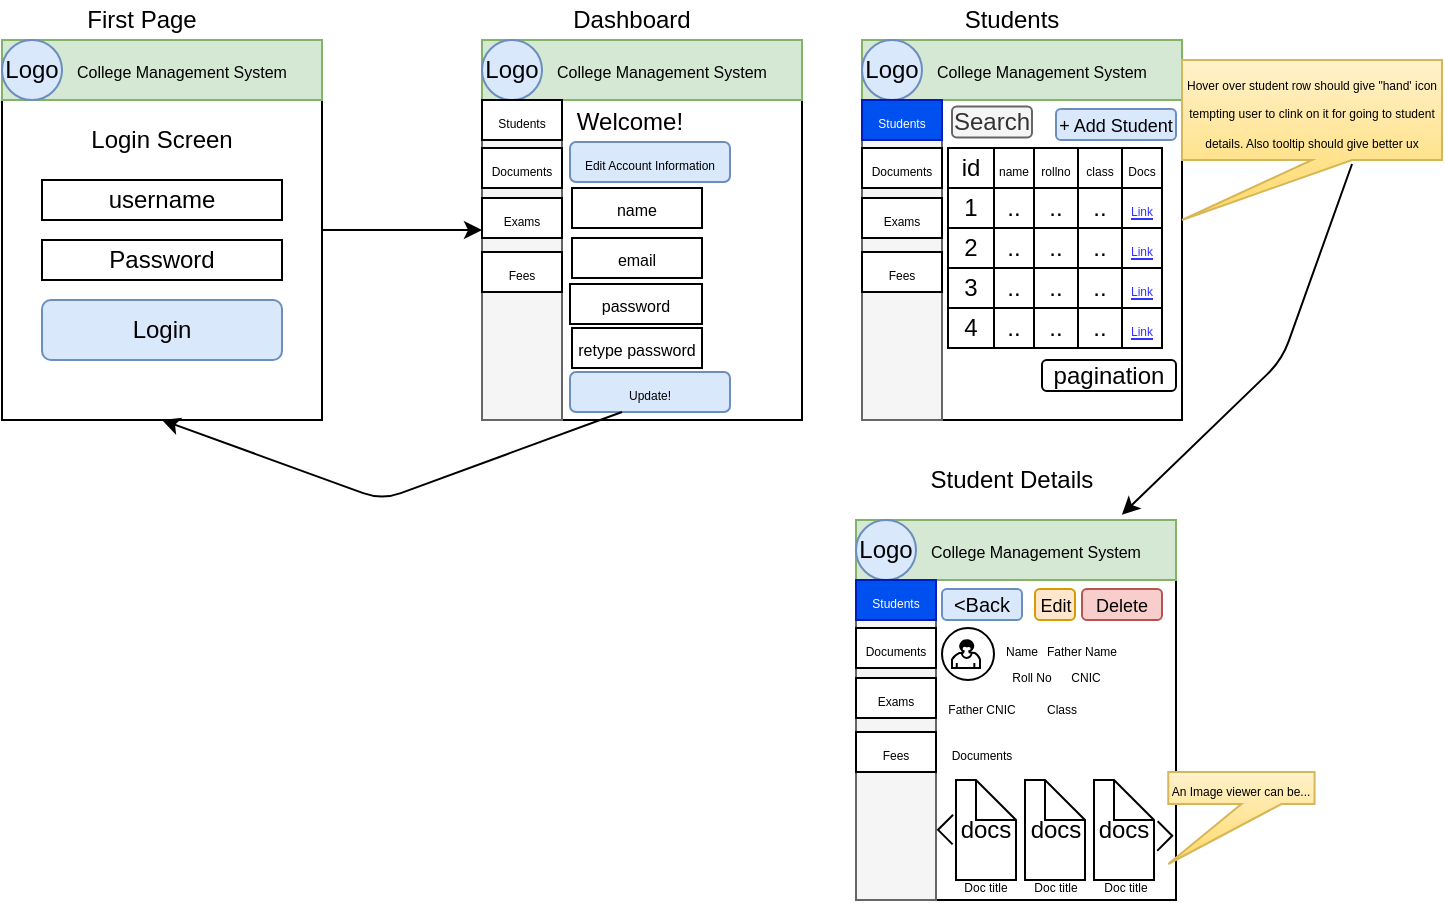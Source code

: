 <mxfile version="13.11.0" type="github" pages="2">
  <diagram id="HgpPf79y2bwcolMqyD_l" name="sketch">
    <mxGraphModel dx="677" dy="378" grid="1" gridSize="10" guides="1" tooltips="1" connect="1" arrows="1" fold="1" page="1" pageScale="1" pageWidth="850" pageHeight="1100" math="0" shadow="0">
      <root>
        <mxCell id="0" />
        <mxCell id="1" parent="0" />
        <mxCell id="vroEUF_8WRe9SVtdt8Yx-10" value="" style="edgeStyle=orthogonalEdgeStyle;rounded=0;orthogonalLoop=1;jettySize=auto;html=1;" parent="1" source="INBl8WZxkkQJtBHR5Vng-1" target="vroEUF_8WRe9SVtdt8Yx-9" edge="1">
          <mxGeometry relative="1" as="geometry" />
        </mxCell>
        <mxCell id="INBl8WZxkkQJtBHR5Vng-1" value="" style="rounded=0;whiteSpace=wrap;html=1;" parent="1" vertex="1">
          <mxGeometry x="130" y="60" width="160" height="190" as="geometry" />
        </mxCell>
        <mxCell id="INBl8WZxkkQJtBHR5Vng-2" value="First Page" style="text;html=1;strokeColor=none;fillColor=none;align=center;verticalAlign=middle;whiteSpace=wrap;rounded=0;" parent="1" vertex="1">
          <mxGeometry x="170" y="40" width="60" height="20" as="geometry" />
        </mxCell>
        <mxCell id="INBl8WZxkkQJtBHR5Vng-3" value="Login Screen" style="text;html=1;strokeColor=none;fillColor=none;align=center;verticalAlign=middle;whiteSpace=wrap;rounded=0;" parent="1" vertex="1">
          <mxGeometry x="170" y="100" width="80" height="20" as="geometry" />
        </mxCell>
        <mxCell id="INBl8WZxkkQJtBHR5Vng-4" value="username" style="rounded=0;whiteSpace=wrap;html=1;" parent="1" vertex="1">
          <mxGeometry x="150" y="130" width="120" height="20" as="geometry" />
        </mxCell>
        <mxCell id="INBl8WZxkkQJtBHR5Vng-5" value="Password" style="rounded=0;whiteSpace=wrap;html=1;" parent="1" vertex="1">
          <mxGeometry x="150" y="160" width="120" height="20" as="geometry" />
        </mxCell>
        <mxCell id="vroEUF_8WRe9SVtdt8Yx-1" value="Login" style="rounded=1;whiteSpace=wrap;html=1;fillColor=#dae8fc;strokeColor=#6c8ebf;" parent="1" vertex="1">
          <mxGeometry x="150" y="190" width="120" height="30" as="geometry" />
        </mxCell>
        <mxCell id="vroEUF_8WRe9SVtdt8Yx-4" value="Dashboard" style="text;html=1;strokeColor=none;fillColor=none;align=center;verticalAlign=middle;whiteSpace=wrap;rounded=0;" parent="1" vertex="1">
          <mxGeometry x="415" y="40" width="60" height="20" as="geometry" />
        </mxCell>
        <mxCell id="vroEUF_8WRe9SVtdt8Yx-6" value="" style="rounded=0;whiteSpace=wrap;html=1;fillColor=#d5e8d4;strokeColor=#82b366;" parent="1" vertex="1">
          <mxGeometry x="130" y="60" width="160" height="30" as="geometry" />
        </mxCell>
        <mxCell id="vroEUF_8WRe9SVtdt8Yx-7" value="Logo" style="ellipse;whiteSpace=wrap;html=1;fillColor=#dae8fc;strokeColor=#6c8ebf;" parent="1" vertex="1">
          <mxGeometry x="130" y="60" width="30" height="30" as="geometry" />
        </mxCell>
        <mxCell id="vroEUF_8WRe9SVtdt8Yx-8" value="&lt;font style=&quot;font-size: 8px&quot;&gt;College Management System&lt;/font&gt;" style="text;html=1;strokeColor=none;fillColor=none;align=center;verticalAlign=middle;whiteSpace=wrap;rounded=0;" parent="1" vertex="1">
          <mxGeometry x="160" y="65" width="120" height="20" as="geometry" />
        </mxCell>
        <mxCell id="vroEUF_8WRe9SVtdt8Yx-9" value="" style="rounded=0;whiteSpace=wrap;html=1;" parent="1" vertex="1">
          <mxGeometry x="370" y="60" width="160" height="190" as="geometry" />
        </mxCell>
        <mxCell id="vroEUF_8WRe9SVtdt8Yx-11" value="" style="rounded=0;whiteSpace=wrap;html=1;fillColor=#d5e8d4;strokeColor=#82b366;" parent="1" vertex="1">
          <mxGeometry x="370" y="60" width="160" height="30" as="geometry" />
        </mxCell>
        <mxCell id="vroEUF_8WRe9SVtdt8Yx-12" value="Logo" style="ellipse;whiteSpace=wrap;html=1;fillColor=#dae8fc;strokeColor=#6c8ebf;" parent="1" vertex="1">
          <mxGeometry x="370" y="60" width="30" height="30" as="geometry" />
        </mxCell>
        <mxCell id="vroEUF_8WRe9SVtdt8Yx-13" value="&lt;font style=&quot;font-size: 8px&quot;&gt;College Management System&lt;/font&gt;" style="text;html=1;strokeColor=none;fillColor=none;align=center;verticalAlign=middle;whiteSpace=wrap;rounded=0;" parent="1" vertex="1">
          <mxGeometry x="400" y="65" width="120" height="20" as="geometry" />
        </mxCell>
        <mxCell id="vroEUF_8WRe9SVtdt8Yx-15" value="" style="rounded=0;whiteSpace=wrap;html=1;fillColor=#f5f5f5;strokeColor=#666666;fontColor=#333333;" parent="1" vertex="1">
          <mxGeometry x="370" y="90" width="40" height="160" as="geometry" />
        </mxCell>
        <mxCell id="vroEUF_8WRe9SVtdt8Yx-437" value="Welcome!" style="text;html=1;strokeColor=none;fillColor=none;align=center;verticalAlign=middle;whiteSpace=wrap;rounded=0;" parent="1" vertex="1">
          <mxGeometry x="409" y="91" width="70" height="20" as="geometry" />
        </mxCell>
        <mxCell id="vroEUF_8WRe9SVtdt8Yx-438" value="&lt;font style=&quot;font-size: 6px&quot;&gt;Edit Account Information&lt;/font&gt;" style="rounded=1;whiteSpace=wrap;html=1;fillColor=#dae8fc;strokeColor=#6c8ebf;" parent="1" vertex="1">
          <mxGeometry x="414" y="111" width="80" height="20" as="geometry" />
        </mxCell>
        <mxCell id="vroEUF_8WRe9SVtdt8Yx-440" value="&lt;font style=&quot;font-size: 8px&quot;&gt;name&lt;/font&gt;" style="rounded=0;whiteSpace=wrap;html=1;" parent="1" vertex="1">
          <mxGeometry x="415" y="134" width="65" height="20" as="geometry" />
        </mxCell>
        <mxCell id="vroEUF_8WRe9SVtdt8Yx-441" value="&lt;font style=&quot;font-size: 8px&quot;&gt;email&lt;/font&gt;" style="rounded=0;whiteSpace=wrap;html=1;" parent="1" vertex="1">
          <mxGeometry x="415" y="159" width="65" height="20" as="geometry" />
        </mxCell>
        <mxCell id="vroEUF_8WRe9SVtdt8Yx-444" value="&lt;font style=&quot;font-size: 8px&quot;&gt;password&lt;/font&gt;" style="rounded=0;whiteSpace=wrap;html=1;" parent="1" vertex="1">
          <mxGeometry x="414" y="182" width="66" height="20" as="geometry" />
        </mxCell>
        <mxCell id="QdEkn65aU1JfHHUz2NBf-1" value="&lt;font style=&quot;font-size: 8px&quot;&gt;retype password&lt;/font&gt;" style="rounded=0;whiteSpace=wrap;html=1;" vertex="1" parent="1">
          <mxGeometry x="415" y="204" width="65" height="20" as="geometry" />
        </mxCell>
        <mxCell id="QdEkn65aU1JfHHUz2NBf-2" value="&lt;font style=&quot;font-size: 6px&quot;&gt;Update!&lt;/font&gt;" style="rounded=1;whiteSpace=wrap;html=1;fillColor=#dae8fc;strokeColor=#6c8ebf;" vertex="1" parent="1">
          <mxGeometry x="414" y="226" width="80" height="20" as="geometry" />
        </mxCell>
        <mxCell id="QdEkn65aU1JfHHUz2NBf-3" value="" style="endArrow=classic;html=1;exitX=0.325;exitY=1;exitDx=0;exitDy=0;exitPerimeter=0;entryX=0.5;entryY=1;entryDx=0;entryDy=0;" edge="1" parent="1" source="QdEkn65aU1JfHHUz2NBf-2" target="INBl8WZxkkQJtBHR5Vng-1">
          <mxGeometry width="50" height="50" relative="1" as="geometry">
            <mxPoint x="280" y="296" as="sourcePoint" />
            <mxPoint x="330" y="246" as="targetPoint" />
            <Array as="points">
              <mxPoint x="320" y="290" />
            </Array>
          </mxGeometry>
        </mxCell>
        <mxCell id="QdEkn65aU1JfHHUz2NBf-4" value="&lt;font style=&quot;font-size: 6px ; line-height: 80%&quot;&gt;Students&lt;/font&gt;" style="rounded=0;whiteSpace=wrap;html=1;" vertex="1" parent="1">
          <mxGeometry x="370" y="90" width="40" height="20" as="geometry" />
        </mxCell>
        <mxCell id="QdEkn65aU1JfHHUz2NBf-5" value="&lt;font style=&quot;font-size: 6px ; line-height: 80%&quot;&gt;Documents&lt;/font&gt;" style="rounded=0;whiteSpace=wrap;html=1;" vertex="1" parent="1">
          <mxGeometry x="370" y="114" width="40" height="20" as="geometry" />
        </mxCell>
        <mxCell id="QdEkn65aU1JfHHUz2NBf-6" value="&lt;font style=&quot;font-size: 6px ; line-height: 80%&quot;&gt;Exams&lt;/font&gt;" style="rounded=0;whiteSpace=wrap;html=1;" vertex="1" parent="1">
          <mxGeometry x="370" y="139" width="40" height="20" as="geometry" />
        </mxCell>
        <mxCell id="QdEkn65aU1JfHHUz2NBf-7" value="&lt;font style=&quot;font-size: 6px ; line-height: 80%&quot;&gt;Fees&lt;/font&gt;" style="rounded=0;whiteSpace=wrap;html=1;" vertex="1" parent="1">
          <mxGeometry x="370" y="166" width="40" height="20" as="geometry" />
        </mxCell>
        <mxCell id="QdEkn65aU1JfHHUz2NBf-8" value="Students" style="text;html=1;strokeColor=none;fillColor=none;align=center;verticalAlign=middle;whiteSpace=wrap;rounded=0;" vertex="1" parent="1">
          <mxGeometry x="605" y="40" width="60" height="20" as="geometry" />
        </mxCell>
        <mxCell id="QdEkn65aU1JfHHUz2NBf-9" value="" style="rounded=0;whiteSpace=wrap;html=1;" vertex="1" parent="1">
          <mxGeometry x="560" y="60" width="160" height="190" as="geometry" />
        </mxCell>
        <mxCell id="QdEkn65aU1JfHHUz2NBf-10" value="" style="rounded=0;whiteSpace=wrap;html=1;fillColor=#d5e8d4;strokeColor=#82b366;" vertex="1" parent="1">
          <mxGeometry x="560" y="60" width="160" height="30" as="geometry" />
        </mxCell>
        <mxCell id="QdEkn65aU1JfHHUz2NBf-11" value="Logo" style="ellipse;whiteSpace=wrap;html=1;fillColor=#dae8fc;strokeColor=#6c8ebf;" vertex="1" parent="1">
          <mxGeometry x="560" y="60" width="30" height="30" as="geometry" />
        </mxCell>
        <mxCell id="QdEkn65aU1JfHHUz2NBf-12" value="&lt;font style=&quot;font-size: 8px&quot;&gt;College Management System&lt;/font&gt;" style="text;html=1;strokeColor=none;fillColor=none;align=center;verticalAlign=middle;whiteSpace=wrap;rounded=0;" vertex="1" parent="1">
          <mxGeometry x="590" y="65" width="120" height="20" as="geometry" />
        </mxCell>
        <mxCell id="QdEkn65aU1JfHHUz2NBf-13" value="" style="rounded=0;whiteSpace=wrap;html=1;fillColor=#f5f5f5;strokeColor=#666666;fontColor=#333333;" vertex="1" parent="1">
          <mxGeometry x="560" y="90" width="40" height="160" as="geometry" />
        </mxCell>
        <mxCell id="QdEkn65aU1JfHHUz2NBf-21" value="&lt;font style=&quot;font-size: 6px ; line-height: 80%&quot;&gt;Students&lt;/font&gt;" style="rounded=0;whiteSpace=wrap;html=1;fillColor=#0050ef;strokeColor=#001DBC;fontColor=#ffffff;" vertex="1" parent="1">
          <mxGeometry x="560" y="90" width="40" height="20" as="geometry" />
        </mxCell>
        <mxCell id="QdEkn65aU1JfHHUz2NBf-22" value="&lt;font style=&quot;font-size: 6px ; line-height: 80%&quot;&gt;Documents&lt;/font&gt;" style="rounded=0;whiteSpace=wrap;html=1;" vertex="1" parent="1">
          <mxGeometry x="560" y="114" width="40" height="20" as="geometry" />
        </mxCell>
        <mxCell id="QdEkn65aU1JfHHUz2NBf-23" value="&lt;font style=&quot;font-size: 6px ; line-height: 80%&quot;&gt;Exams&lt;/font&gt;" style="rounded=0;whiteSpace=wrap;html=1;" vertex="1" parent="1">
          <mxGeometry x="560" y="139" width="40" height="20" as="geometry" />
        </mxCell>
        <mxCell id="QdEkn65aU1JfHHUz2NBf-24" value="&lt;font style=&quot;font-size: 6px ; line-height: 80%&quot;&gt;Fees&lt;/font&gt;" style="rounded=0;whiteSpace=wrap;html=1;" vertex="1" parent="1">
          <mxGeometry x="560" y="166" width="40" height="20" as="geometry" />
        </mxCell>
        <mxCell id="QdEkn65aU1JfHHUz2NBf-25" value="" style="shape=table;html=1;whiteSpace=wrap;startSize=0;container=1;collapsible=0;childLayout=tableLayout;" vertex="1" parent="1">
          <mxGeometry x="603" y="114" width="107" height="100" as="geometry" />
        </mxCell>
        <mxCell id="QdEkn65aU1JfHHUz2NBf-26" value="" style="shape=partialRectangle;html=1;whiteSpace=wrap;collapsible=0;dropTarget=0;pointerEvents=0;fillColor=none;top=0;left=0;bottom=0;right=0;points=[[0,0.5],[1,0.5]];portConstraint=eastwest;" vertex="1" parent="QdEkn65aU1JfHHUz2NBf-25">
          <mxGeometry width="107" height="20" as="geometry" />
        </mxCell>
        <mxCell id="QdEkn65aU1JfHHUz2NBf-27" value="id" style="shape=partialRectangle;html=1;whiteSpace=wrap;connectable=0;overflow=hidden;fillColor=none;top=0;left=0;bottom=0;right=0;" vertex="1" parent="QdEkn65aU1JfHHUz2NBf-26">
          <mxGeometry width="23" height="20" as="geometry" />
        </mxCell>
        <mxCell id="QdEkn65aU1JfHHUz2NBf-28" value="&lt;font style=&quot;font-size: 6px&quot;&gt;name&lt;/font&gt;" style="shape=partialRectangle;html=1;whiteSpace=wrap;connectable=0;overflow=hidden;fillColor=none;top=0;left=0;bottom=0;right=0;" vertex="1" parent="QdEkn65aU1JfHHUz2NBf-26">
          <mxGeometry x="23" width="20" height="20" as="geometry" />
        </mxCell>
        <mxCell id="QdEkn65aU1JfHHUz2NBf-29" value="&lt;font style=&quot;font-size: 6px&quot;&gt;rollno&lt;/font&gt;" style="shape=partialRectangle;html=1;whiteSpace=wrap;connectable=0;overflow=hidden;fillColor=none;top=0;left=0;bottom=0;right=0;" vertex="1" parent="QdEkn65aU1JfHHUz2NBf-26">
          <mxGeometry x="43" width="22" height="20" as="geometry" />
        </mxCell>
        <mxCell id="QdEkn65aU1JfHHUz2NBf-30" value="&lt;font style=&quot;font-size: 6px&quot;&gt;class&lt;/font&gt;" style="shape=partialRectangle;html=1;whiteSpace=wrap;connectable=0;overflow=hidden;fillColor=none;top=0;left=0;bottom=0;right=0;" vertex="1" parent="QdEkn65aU1JfHHUz2NBf-26">
          <mxGeometry x="65" width="22" height="20" as="geometry" />
        </mxCell>
        <mxCell id="QdEkn65aU1JfHHUz2NBf-31" value="&lt;font style=&quot;font-size: 6px&quot;&gt;Docs&lt;/font&gt;" style="shape=partialRectangle;html=1;whiteSpace=wrap;connectable=0;overflow=hidden;fillColor=none;top=0;left=0;bottom=0;right=0;" vertex="1" parent="QdEkn65aU1JfHHUz2NBf-26">
          <mxGeometry x="87" width="20" height="20" as="geometry" />
        </mxCell>
        <mxCell id="QdEkn65aU1JfHHUz2NBf-33" value="" style="shape=partialRectangle;html=1;whiteSpace=wrap;collapsible=0;dropTarget=0;pointerEvents=0;fillColor=none;top=0;left=0;bottom=0;right=0;points=[[0,0.5],[1,0.5]];portConstraint=eastwest;" vertex="1" parent="QdEkn65aU1JfHHUz2NBf-25">
          <mxGeometry y="20" width="107" height="20" as="geometry" />
        </mxCell>
        <mxCell id="QdEkn65aU1JfHHUz2NBf-34" value="1" style="shape=partialRectangle;html=1;whiteSpace=wrap;connectable=0;overflow=hidden;fillColor=none;top=0;left=0;bottom=0;right=0;" vertex="1" parent="QdEkn65aU1JfHHUz2NBf-33">
          <mxGeometry width="23" height="20" as="geometry" />
        </mxCell>
        <mxCell id="QdEkn65aU1JfHHUz2NBf-35" value=".." style="shape=partialRectangle;html=1;whiteSpace=wrap;connectable=0;overflow=hidden;fillColor=none;top=0;left=0;bottom=0;right=0;" vertex="1" parent="QdEkn65aU1JfHHUz2NBf-33">
          <mxGeometry x="23" width="20" height="20" as="geometry" />
        </mxCell>
        <mxCell id="QdEkn65aU1JfHHUz2NBf-36" value=".." style="shape=partialRectangle;html=1;whiteSpace=wrap;connectable=0;overflow=hidden;fillColor=none;top=0;left=0;bottom=0;right=0;" vertex="1" parent="QdEkn65aU1JfHHUz2NBf-33">
          <mxGeometry x="43" width="22" height="20" as="geometry" />
        </mxCell>
        <mxCell id="QdEkn65aU1JfHHUz2NBf-37" value=".." style="shape=partialRectangle;html=1;whiteSpace=wrap;connectable=0;overflow=hidden;fillColor=none;top=0;left=0;bottom=0;right=0;" vertex="1" parent="QdEkn65aU1JfHHUz2NBf-33">
          <mxGeometry x="65" width="22" height="20" as="geometry" />
        </mxCell>
        <mxCell id="QdEkn65aU1JfHHUz2NBf-38" value="&lt;font style=&quot;font-size: 6px&quot; color=&quot;#3333ff&quot;&gt;&lt;u&gt;Link&lt;/u&gt;&lt;/font&gt;" style="shape=partialRectangle;html=1;whiteSpace=wrap;connectable=0;overflow=hidden;fillColor=none;top=0;left=0;bottom=0;right=0;" vertex="1" parent="QdEkn65aU1JfHHUz2NBf-33">
          <mxGeometry x="87" width="20" height="20" as="geometry" />
        </mxCell>
        <mxCell id="QdEkn65aU1JfHHUz2NBf-66" style="shape=partialRectangle;html=1;whiteSpace=wrap;collapsible=0;dropTarget=0;pointerEvents=0;fillColor=none;top=0;left=0;bottom=0;right=0;points=[[0,0.5],[1,0.5]];portConstraint=eastwest;" vertex="1" parent="QdEkn65aU1JfHHUz2NBf-25">
          <mxGeometry y="40" width="107" height="20" as="geometry" />
        </mxCell>
        <mxCell id="QdEkn65aU1JfHHUz2NBf-67" value="2" style="shape=partialRectangle;html=1;whiteSpace=wrap;connectable=0;overflow=hidden;fillColor=none;top=0;left=0;bottom=0;right=0;" vertex="1" parent="QdEkn65aU1JfHHUz2NBf-66">
          <mxGeometry width="23" height="20" as="geometry" />
        </mxCell>
        <mxCell id="QdEkn65aU1JfHHUz2NBf-68" value=".." style="shape=partialRectangle;html=1;whiteSpace=wrap;connectable=0;overflow=hidden;fillColor=none;top=0;left=0;bottom=0;right=0;" vertex="1" parent="QdEkn65aU1JfHHUz2NBf-66">
          <mxGeometry x="23" width="20" height="20" as="geometry" />
        </mxCell>
        <mxCell id="QdEkn65aU1JfHHUz2NBf-69" value=".." style="shape=partialRectangle;html=1;whiteSpace=wrap;connectable=0;overflow=hidden;fillColor=none;top=0;left=0;bottom=0;right=0;" vertex="1" parent="QdEkn65aU1JfHHUz2NBf-66">
          <mxGeometry x="43" width="22" height="20" as="geometry" />
        </mxCell>
        <mxCell id="QdEkn65aU1JfHHUz2NBf-70" value=".." style="shape=partialRectangle;html=1;whiteSpace=wrap;connectable=0;overflow=hidden;fillColor=none;top=0;left=0;bottom=0;right=0;" vertex="1" parent="QdEkn65aU1JfHHUz2NBf-66">
          <mxGeometry x="65" width="22" height="20" as="geometry" />
        </mxCell>
        <mxCell id="QdEkn65aU1JfHHUz2NBf-71" value="&lt;u style=&quot;color: rgb(51 , 51 , 255) ; font-size: 6px&quot;&gt;Link&lt;/u&gt;" style="shape=partialRectangle;html=1;whiteSpace=wrap;connectable=0;overflow=hidden;fillColor=none;top=0;left=0;bottom=0;right=0;" vertex="1" parent="QdEkn65aU1JfHHUz2NBf-66">
          <mxGeometry x="87" width="20" height="20" as="geometry" />
        </mxCell>
        <mxCell id="QdEkn65aU1JfHHUz2NBf-59" style="shape=partialRectangle;html=1;whiteSpace=wrap;collapsible=0;dropTarget=0;pointerEvents=0;fillColor=none;top=0;left=0;bottom=0;right=0;points=[[0,0.5],[1,0.5]];portConstraint=eastwest;" vertex="1" parent="QdEkn65aU1JfHHUz2NBf-25">
          <mxGeometry y="60" width="107" height="20" as="geometry" />
        </mxCell>
        <mxCell id="QdEkn65aU1JfHHUz2NBf-60" value="3" style="shape=partialRectangle;html=1;whiteSpace=wrap;connectable=0;overflow=hidden;fillColor=none;top=0;left=0;bottom=0;right=0;" vertex="1" parent="QdEkn65aU1JfHHUz2NBf-59">
          <mxGeometry width="23" height="20" as="geometry" />
        </mxCell>
        <mxCell id="QdEkn65aU1JfHHUz2NBf-61" value=".." style="shape=partialRectangle;html=1;whiteSpace=wrap;connectable=0;overflow=hidden;fillColor=none;top=0;left=0;bottom=0;right=0;" vertex="1" parent="QdEkn65aU1JfHHUz2NBf-59">
          <mxGeometry x="23" width="20" height="20" as="geometry" />
        </mxCell>
        <mxCell id="QdEkn65aU1JfHHUz2NBf-62" value=".." style="shape=partialRectangle;html=1;whiteSpace=wrap;connectable=0;overflow=hidden;fillColor=none;top=0;left=0;bottom=0;right=0;" vertex="1" parent="QdEkn65aU1JfHHUz2NBf-59">
          <mxGeometry x="43" width="22" height="20" as="geometry" />
        </mxCell>
        <mxCell id="QdEkn65aU1JfHHUz2NBf-63" value=".." style="shape=partialRectangle;html=1;whiteSpace=wrap;connectable=0;overflow=hidden;fillColor=none;top=0;left=0;bottom=0;right=0;" vertex="1" parent="QdEkn65aU1JfHHUz2NBf-59">
          <mxGeometry x="65" width="22" height="20" as="geometry" />
        </mxCell>
        <mxCell id="QdEkn65aU1JfHHUz2NBf-64" value="&lt;u style=&quot;color: rgb(51 , 51 , 255) ; font-size: 6px&quot;&gt;Link&lt;/u&gt;" style="shape=partialRectangle;html=1;whiteSpace=wrap;connectable=0;overflow=hidden;fillColor=none;top=0;left=0;bottom=0;right=0;" vertex="1" parent="QdEkn65aU1JfHHUz2NBf-59">
          <mxGeometry x="87" width="20" height="20" as="geometry" />
        </mxCell>
        <mxCell id="QdEkn65aU1JfHHUz2NBf-52" style="shape=partialRectangle;html=1;whiteSpace=wrap;collapsible=0;dropTarget=0;pointerEvents=0;fillColor=none;top=0;left=0;bottom=0;right=0;points=[[0,0.5],[1,0.5]];portConstraint=eastwest;" vertex="1" parent="QdEkn65aU1JfHHUz2NBf-25">
          <mxGeometry y="80" width="107" height="20" as="geometry" />
        </mxCell>
        <mxCell id="QdEkn65aU1JfHHUz2NBf-53" value="4" style="shape=partialRectangle;html=1;whiteSpace=wrap;connectable=0;overflow=hidden;fillColor=none;top=0;left=0;bottom=0;right=0;" vertex="1" parent="QdEkn65aU1JfHHUz2NBf-52">
          <mxGeometry width="23" height="20" as="geometry" />
        </mxCell>
        <mxCell id="QdEkn65aU1JfHHUz2NBf-54" value=".." style="shape=partialRectangle;html=1;whiteSpace=wrap;connectable=0;overflow=hidden;fillColor=none;top=0;left=0;bottom=0;right=0;" vertex="1" parent="QdEkn65aU1JfHHUz2NBf-52">
          <mxGeometry x="23" width="20" height="20" as="geometry" />
        </mxCell>
        <mxCell id="QdEkn65aU1JfHHUz2NBf-55" value=".." style="shape=partialRectangle;html=1;whiteSpace=wrap;connectable=0;overflow=hidden;fillColor=none;top=0;left=0;bottom=0;right=0;" vertex="1" parent="QdEkn65aU1JfHHUz2NBf-52">
          <mxGeometry x="43" width="22" height="20" as="geometry" />
        </mxCell>
        <mxCell id="QdEkn65aU1JfHHUz2NBf-56" value=".." style="shape=partialRectangle;html=1;whiteSpace=wrap;connectable=0;overflow=hidden;fillColor=none;top=0;left=0;bottom=0;right=0;" vertex="1" parent="QdEkn65aU1JfHHUz2NBf-52">
          <mxGeometry x="65" width="22" height="20" as="geometry" />
        </mxCell>
        <mxCell id="QdEkn65aU1JfHHUz2NBf-57" value="&lt;u style=&quot;color: rgb(51 , 51 , 255) ; font-size: 6px&quot;&gt;Link&lt;/u&gt;" style="shape=partialRectangle;html=1;whiteSpace=wrap;connectable=0;overflow=hidden;fillColor=none;top=0;left=0;bottom=0;right=0;" vertex="1" parent="QdEkn65aU1JfHHUz2NBf-52">
          <mxGeometry x="87" width="20" height="20" as="geometry" />
        </mxCell>
        <mxCell id="QdEkn65aU1JfHHUz2NBf-40" value="&lt;font style=&quot;font-size: 9px&quot;&gt;+ Add Student&lt;/font&gt;" style="rounded=1;whiteSpace=wrap;html=1;fillColor=#dae8fc;strokeColor=#6c8ebf;" vertex="1" parent="1">
          <mxGeometry x="657" y="94.5" width="60" height="15.5" as="geometry" />
        </mxCell>
        <mxCell id="QdEkn65aU1JfHHUz2NBf-81" value="Search" style="rounded=1;whiteSpace=wrap;html=1;fillColor=#f5f5f5;strokeColor=#666666;fontColor=#333333;" vertex="1" parent="1">
          <mxGeometry x="605" y="93.25" width="40" height="15.5" as="geometry" />
        </mxCell>
        <mxCell id="QdEkn65aU1JfHHUz2NBf-82" value="pagination" style="rounded=1;whiteSpace=wrap;html=1;" vertex="1" parent="1">
          <mxGeometry x="650" y="220" width="67" height="15.5" as="geometry" />
        </mxCell>
        <mxCell id="QdEkn65aU1JfHHUz2NBf-84" value="Student Details" style="text;html=1;strokeColor=none;fillColor=none;align=center;verticalAlign=middle;whiteSpace=wrap;rounded=0;" vertex="1" parent="1">
          <mxGeometry x="586" y="270" width="98" height="20" as="geometry" />
        </mxCell>
        <mxCell id="QdEkn65aU1JfHHUz2NBf-85" value="" style="rounded=0;whiteSpace=wrap;html=1;" vertex="1" parent="1">
          <mxGeometry x="557" y="300" width="160" height="190" as="geometry" />
        </mxCell>
        <mxCell id="QdEkn65aU1JfHHUz2NBf-86" value="" style="rounded=0;whiteSpace=wrap;html=1;fillColor=#d5e8d4;strokeColor=#82b366;" vertex="1" parent="1">
          <mxGeometry x="557" y="300" width="160" height="30" as="geometry" />
        </mxCell>
        <mxCell id="QdEkn65aU1JfHHUz2NBf-87" value="Logo" style="ellipse;whiteSpace=wrap;html=1;fillColor=#dae8fc;strokeColor=#6c8ebf;" vertex="1" parent="1">
          <mxGeometry x="557" y="300" width="30" height="30" as="geometry" />
        </mxCell>
        <mxCell id="QdEkn65aU1JfHHUz2NBf-88" value="&lt;font style=&quot;font-size: 8px&quot;&gt;College Management System&lt;/font&gt;" style="text;html=1;strokeColor=none;fillColor=none;align=center;verticalAlign=middle;whiteSpace=wrap;rounded=0;" vertex="1" parent="1">
          <mxGeometry x="587" y="305" width="120" height="20" as="geometry" />
        </mxCell>
        <mxCell id="QdEkn65aU1JfHHUz2NBf-89" value="" style="rounded=0;whiteSpace=wrap;html=1;fillColor=#f5f5f5;strokeColor=#666666;fontColor=#333333;" vertex="1" parent="1">
          <mxGeometry x="557" y="330" width="40" height="160" as="geometry" />
        </mxCell>
        <mxCell id="QdEkn65aU1JfHHUz2NBf-90" value="&lt;font style=&quot;font-size: 6px ; line-height: 80%&quot;&gt;Students&lt;/font&gt;" style="rounded=0;whiteSpace=wrap;html=1;fillColor=#0050ef;strokeColor=#001DBC;fontColor=#ffffff;" vertex="1" parent="1">
          <mxGeometry x="557" y="330" width="40" height="20" as="geometry" />
        </mxCell>
        <mxCell id="QdEkn65aU1JfHHUz2NBf-91" value="&lt;font style=&quot;font-size: 6px ; line-height: 80%&quot;&gt;Documents&lt;/font&gt;" style="rounded=0;whiteSpace=wrap;html=1;" vertex="1" parent="1">
          <mxGeometry x="557" y="354" width="40" height="20" as="geometry" />
        </mxCell>
        <mxCell id="QdEkn65aU1JfHHUz2NBf-92" value="&lt;font style=&quot;font-size: 6px ; line-height: 80%&quot;&gt;Exams&lt;/font&gt;" style="rounded=0;whiteSpace=wrap;html=1;" vertex="1" parent="1">
          <mxGeometry x="557" y="379" width="40" height="20" as="geometry" />
        </mxCell>
        <mxCell id="QdEkn65aU1JfHHUz2NBf-93" value="&lt;font style=&quot;font-size: 6px ; line-height: 80%&quot;&gt;Fees&lt;/font&gt;" style="rounded=0;whiteSpace=wrap;html=1;" vertex="1" parent="1">
          <mxGeometry x="557" y="406" width="40" height="20" as="geometry" />
        </mxCell>
        <mxCell id="QdEkn65aU1JfHHUz2NBf-125" value="&lt;font style=&quot;font-size: 9px&quot;&gt;Edit&lt;/font&gt;" style="rounded=1;whiteSpace=wrap;html=1;fillColor=#ffe6cc;strokeColor=#d79b00;" vertex="1" parent="1">
          <mxGeometry x="646.5" y="334.5" width="20" height="15.5" as="geometry" />
        </mxCell>
        <mxCell id="QdEkn65aU1JfHHUz2NBf-129" value="&lt;font style=&quot;font-size: 9px&quot;&gt;Delete&lt;/font&gt;" style="rounded=1;whiteSpace=wrap;html=1;fillColor=#f8cecc;strokeColor=#b85450;" vertex="1" parent="1">
          <mxGeometry x="670" y="334.5" width="40" height="15.5" as="geometry" />
        </mxCell>
        <mxCell id="QdEkn65aU1JfHHUz2NBf-130" value="&lt;font size=&quot;1&quot;&gt;&amp;lt;Back&lt;/font&gt;" style="rounded=1;whiteSpace=wrap;html=1;fillColor=#dae8fc;strokeColor=#6c8ebf;" vertex="1" parent="1">
          <mxGeometry x="600" y="334.5" width="40" height="15.5" as="geometry" />
        </mxCell>
        <mxCell id="QdEkn65aU1JfHHUz2NBf-132" value="" style="ellipse;whiteSpace=wrap;html=1;aspect=fixed;" vertex="1" parent="1">
          <mxGeometry x="600" y="354" width="26" height="26" as="geometry" />
        </mxCell>
        <mxCell id="QdEkn65aU1JfHHUz2NBf-133" value="" style="shape=mxgraph.bpmn.user_task;html=1;outlineConnect=0;" vertex="1" parent="1">
          <mxGeometry x="605" y="360" width="14" height="14" as="geometry" />
        </mxCell>
        <mxCell id="QdEkn65aU1JfHHUz2NBf-134" value="&lt;font style=&quot;font-size: 6px ; line-height: 50%&quot;&gt;Hover over student row should give &quot;hand&#39; icon tempting user to clink on it for going to student details. Also tooltip should give better ux&lt;/font&gt;" style="shape=callout;whiteSpace=wrap;html=1;perimeter=calloutPerimeter;position2=0;fillColor=#fff2cc;strokeColor=#d6b656;gradientColor=#ffd966;" vertex="1" parent="1">
          <mxGeometry x="720" y="70" width="130" height="80" as="geometry" />
        </mxCell>
        <mxCell id="QdEkn65aU1JfHHUz2NBf-135" value="" style="endArrow=classic;html=1;entryX=0.831;entryY=-0.089;entryDx=0;entryDy=0;entryPerimeter=0;exitX=0.654;exitY=0.65;exitDx=0;exitDy=0;exitPerimeter=0;" edge="1" parent="1" source="QdEkn65aU1JfHHUz2NBf-134" target="QdEkn65aU1JfHHUz2NBf-86">
          <mxGeometry width="50" height="50" relative="1" as="geometry">
            <mxPoint x="770" y="220" as="sourcePoint" />
            <mxPoint x="780" y="260" as="targetPoint" />
            <Array as="points">
              <mxPoint x="770" y="220" />
            </Array>
          </mxGeometry>
        </mxCell>
        <mxCell id="QdEkn65aU1JfHHUz2NBf-136" value="&lt;font style=&quot;font-size: 6px&quot;&gt;Name&lt;/font&gt;" style="text;html=1;strokeColor=none;fillColor=none;align=center;verticalAlign=middle;whiteSpace=wrap;rounded=0;" vertex="1" parent="1">
          <mxGeometry x="630" y="357" width="20" height="13" as="geometry" />
        </mxCell>
        <mxCell id="QdEkn65aU1JfHHUz2NBf-137" value="&lt;font style=&quot;font-size: 6px&quot;&gt;Father Name&lt;/font&gt;" style="text;html=1;strokeColor=none;fillColor=none;align=center;verticalAlign=middle;whiteSpace=wrap;rounded=0;" vertex="1" parent="1">
          <mxGeometry x="650" y="357" width="40" height="13" as="geometry" />
        </mxCell>
        <mxCell id="QdEkn65aU1JfHHUz2NBf-138" value="&lt;font style=&quot;font-size: 6px&quot;&gt;Roll No&lt;/font&gt;" style="text;html=1;strokeColor=none;fillColor=none;align=center;verticalAlign=middle;whiteSpace=wrap;rounded=0;" vertex="1" parent="1">
          <mxGeometry x="630" y="370" width="30" height="13" as="geometry" />
        </mxCell>
        <mxCell id="QdEkn65aU1JfHHUz2NBf-139" value="&lt;font style=&quot;font-size: 6px&quot;&gt;CNIC&lt;/font&gt;" style="text;html=1;strokeColor=none;fillColor=none;align=center;verticalAlign=middle;whiteSpace=wrap;rounded=0;" vertex="1" parent="1">
          <mxGeometry x="657" y="370" width="30" height="13" as="geometry" />
        </mxCell>
        <mxCell id="QdEkn65aU1JfHHUz2NBf-140" value="&lt;font style=&quot;font-size: 6px&quot;&gt;Father CNIC&lt;/font&gt;" style="text;html=1;strokeColor=none;fillColor=none;align=center;verticalAlign=middle;whiteSpace=wrap;rounded=0;" vertex="1" parent="1">
          <mxGeometry x="600" y="386" width="40" height="13" as="geometry" />
        </mxCell>
        <mxCell id="QdEkn65aU1JfHHUz2NBf-141" value="&lt;font style=&quot;font-size: 6px&quot;&gt;Class&lt;/font&gt;" style="text;html=1;strokeColor=none;fillColor=none;align=center;verticalAlign=middle;whiteSpace=wrap;rounded=0;" vertex="1" parent="1">
          <mxGeometry x="640" y="386" width="40" height="13" as="geometry" />
        </mxCell>
        <mxCell id="QdEkn65aU1JfHHUz2NBf-142" value="&lt;font style=&quot;font-size: 6px&quot;&gt;Documents&lt;/font&gt;" style="text;html=1;strokeColor=none;fillColor=none;align=center;verticalAlign=middle;whiteSpace=wrap;rounded=0;" vertex="1" parent="1">
          <mxGeometry x="600" y="409.5" width="40" height="13" as="geometry" />
        </mxCell>
        <mxCell id="QdEkn65aU1JfHHUz2NBf-143" value="docs" style="shape=note;size=20;whiteSpace=wrap;html=1;" vertex="1" parent="1">
          <mxGeometry x="607" y="430" width="30" height="50" as="geometry" />
        </mxCell>
        <mxCell id="QdEkn65aU1JfHHUz2NBf-144" value="docs" style="shape=note;size=20;whiteSpace=wrap;html=1;" vertex="1" parent="1">
          <mxGeometry x="641.5" y="430" width="30" height="50" as="geometry" />
        </mxCell>
        <mxCell id="QdEkn65aU1JfHHUz2NBf-145" value="docs" style="shape=note;size=20;whiteSpace=wrap;html=1;" vertex="1" parent="1">
          <mxGeometry x="676" y="430" width="30" height="50" as="geometry" />
        </mxCell>
        <mxCell id="QdEkn65aU1JfHHUz2NBf-146" value="" style="shape=partialRectangle;whiteSpace=wrap;html=1;bottom=0;right=0;fillColor=none;rotation=-45;" vertex="1" parent="1">
          <mxGeometry x="600" y="449.88" width="10.14" height="9.78" as="geometry" />
        </mxCell>
        <mxCell id="QdEkn65aU1JfHHUz2NBf-147" value="" style="shape=partialRectangle;whiteSpace=wrap;html=1;bottom=0;right=0;fillColor=none;rotation=-225;" vertex="1" parent="1">
          <mxGeometry x="703" y="453.11" width="10.14" height="9.78" as="geometry" />
        </mxCell>
        <mxCell id="QdEkn65aU1JfHHUz2NBf-148" value="&lt;font style=&quot;font-size: 6px ; line-height: 50%&quot;&gt;An Image viewer can be...&lt;/font&gt;" style="shape=callout;whiteSpace=wrap;html=1;perimeter=calloutPerimeter;position2=0;fillColor=#fff2cc;strokeColor=#d6b656;gradientColor=#ffd966;" vertex="1" parent="1">
          <mxGeometry x="713.14" y="426" width="73.14" height="46" as="geometry" />
        </mxCell>
        <mxCell id="U6z2xZFfnw90_QOfqDKw-1" value="&lt;font style=&quot;font-size: 6px&quot;&gt;Doc title&lt;/font&gt;" style="text;html=1;strokeColor=none;fillColor=none;align=center;verticalAlign=middle;whiteSpace=wrap;rounded=0;" vertex="1" parent="1">
          <mxGeometry x="601.5" y="475" width="40" height="13" as="geometry" />
        </mxCell>
        <mxCell id="U6z2xZFfnw90_QOfqDKw-2" value="&lt;font style=&quot;font-size: 6px&quot;&gt;Doc title&lt;/font&gt;" style="text;html=1;strokeColor=none;fillColor=none;align=center;verticalAlign=middle;whiteSpace=wrap;rounded=0;" vertex="1" parent="1">
          <mxGeometry x="636.5" y="475" width="40" height="13" as="geometry" />
        </mxCell>
        <mxCell id="U6z2xZFfnw90_QOfqDKw-3" value="&lt;font style=&quot;font-size: 6px&quot;&gt;Doc title&lt;/font&gt;" style="text;html=1;strokeColor=none;fillColor=none;align=center;verticalAlign=middle;whiteSpace=wrap;rounded=0;" vertex="1" parent="1">
          <mxGeometry x="671.5" y="475" width="40" height="13" as="geometry" />
        </mxCell>
      </root>
    </mxGraphModel>
  </diagram>
  <diagram id="T3Nt8w9-1XRNlg2IvsxD" name="data models">
    <mxGraphModel dx="677" dy="378" grid="1" gridSize="10" guides="1" tooltips="1" connect="1" arrows="1" fold="1" page="1" pageScale="1" pageWidth="850" pageHeight="1100" math="0" shadow="0">
      <root>
        <mxCell id="-Uue1NvWy8f4qLBaDf6D-0" />
        <mxCell id="-Uue1NvWy8f4qLBaDf6D-1" parent="-Uue1NvWy8f4qLBaDf6D-0" />
        <mxCell id="Vv3cZQTeuA5b9BRrFYcC-0" value="Student" style="swimlane;fontStyle=0;childLayout=stackLayout;horizontal=1;startSize=26;fillColor=none;horizontalStack=0;resizeParent=1;resizeParentMax=0;resizeLast=0;collapsible=1;marginBottom=0;" vertex="1" parent="-Uue1NvWy8f4qLBaDf6D-1">
          <mxGeometry x="60" y="20" width="140" height="260" as="geometry">
            <mxRectangle x="60" y="30" width="70" height="26" as="alternateBounds" />
          </mxGeometry>
        </mxCell>
        <mxCell id="Vv3cZQTeuA5b9BRrFYcC-1" value="+ name: string" style="text;strokeColor=none;fillColor=none;align=left;verticalAlign=top;spacingLeft=4;spacingRight=4;overflow=hidden;rotatable=0;points=[[0,0.5],[1,0.5]];portConstraint=eastwest;" vertex="1" parent="Vv3cZQTeuA5b9BRrFYcC-0">
          <mxGeometry y="26" width="140" height="26" as="geometry" />
        </mxCell>
        <mxCell id="Vv3cZQTeuA5b9BRrFYcC-2" value="+ fatherName" style="text;strokeColor=none;fillColor=none;align=left;verticalAlign=top;spacingLeft=4;spacingRight=4;overflow=hidden;rotatable=0;points=[[0,0.5],[1,0.5]];portConstraint=eastwest;" vertex="1" parent="Vv3cZQTeuA5b9BRrFYcC-0">
          <mxGeometry y="52" width="140" height="26" as="geometry" />
        </mxCell>
        <mxCell id="Vv3cZQTeuA5b9BRrFYcC-3" value="+ cnic" style="text;strokeColor=none;fillColor=none;align=left;verticalAlign=top;spacingLeft=4;spacingRight=4;overflow=hidden;rotatable=0;points=[[0,0.5],[1,0.5]];portConstraint=eastwest;" vertex="1" parent="Vv3cZQTeuA5b9BRrFYcC-0">
          <mxGeometry y="78" width="140" height="26" as="geometry" />
        </mxCell>
        <mxCell id="Vv3cZQTeuA5b9BRrFYcC-4" value="+ image" style="text;strokeColor=none;fillColor=none;align=left;verticalAlign=top;spacingLeft=4;spacingRight=4;overflow=hidden;rotatable=0;points=[[0,0.5],[1,0.5]];portConstraint=eastwest;" vertex="1" parent="Vv3cZQTeuA5b9BRrFYcC-0">
          <mxGeometry y="104" width="140" height="26" as="geometry" />
        </mxCell>
        <mxCell id="Vv3cZQTeuA5b9BRrFYcC-5" value="+ fatherCNIC" style="text;strokeColor=none;fillColor=none;align=left;verticalAlign=top;spacingLeft=4;spacingRight=4;overflow=hidden;rotatable=0;points=[[0,0.5],[1,0.5]];portConstraint=eastwest;" vertex="1" parent="Vv3cZQTeuA5b9BRrFYcC-0">
          <mxGeometry y="130" width="140" height="26" as="geometry" />
        </mxCell>
        <mxCell id="Vv3cZQTeuA5b9BRrFYcC-6" value="+ Address" style="text;strokeColor=none;fillColor=none;align=left;verticalAlign=top;spacingLeft=4;spacingRight=4;overflow=hidden;rotatable=0;points=[[0,0.5],[1,0.5]];portConstraint=eastwest;" vertex="1" parent="Vv3cZQTeuA5b9BRrFYcC-0">
          <mxGeometry y="156" width="140" height="26" as="geometry" />
        </mxCell>
        <mxCell id="Vv3cZQTeuA5b9BRrFYcC-7" value="+ class" style="text;strokeColor=none;fillColor=none;align=left;verticalAlign=top;spacingLeft=4;spacingRight=4;overflow=hidden;rotatable=0;points=[[0,0.5],[1,0.5]];portConstraint=eastwest;" vertex="1" parent="Vv3cZQTeuA5b9BRrFYcC-0">
          <mxGeometry y="182" width="140" height="26" as="geometry" />
        </mxCell>
        <mxCell id="Vv3cZQTeuA5b9BRrFYcC-8" value="+ RollNo" style="text;strokeColor=none;fillColor=none;align=left;verticalAlign=top;spacingLeft=4;spacingRight=4;overflow=hidden;rotatable=0;points=[[0,0.5],[1,0.5]];portConstraint=eastwest;" vertex="1" parent="Vv3cZQTeuA5b9BRrFYcC-0">
          <mxGeometry y="208" width="140" height="26" as="geometry" />
        </mxCell>
        <mxCell id="Vv3cZQTeuA5b9BRrFYcC-12" value="+ RollNo" style="text;strokeColor=none;fillColor=none;align=left;verticalAlign=top;spacingLeft=4;spacingRight=4;overflow=hidden;rotatable=0;points=[[0,0.5],[1,0.5]];portConstraint=eastwest;" vertex="1" parent="Vv3cZQTeuA5b9BRrFYcC-0">
          <mxGeometry y="234" width="140" height="26" as="geometry" />
        </mxCell>
        <mxCell id="Vv3cZQTeuA5b9BRrFYcC-10" value="Documents" style="swimlane;childLayout=stackLayout;horizontal=1;startSize=30;horizontalStack=0;rounded=1;fontSize=14;fontStyle=0;strokeWidth=2;resizeParent=0;resizeLast=1;shadow=0;dashed=0;align=center;" vertex="1" parent="-Uue1NvWy8f4qLBaDf6D-1">
          <mxGeometry x="220" y="20" width="160" height="70" as="geometry" />
        </mxCell>
        <mxCell id="Vv3cZQTeuA5b9BRrFYcC-11" value="document name&#xa;document image url" style="align=left;strokeColor=none;fillColor=none;spacingLeft=4;fontSize=12;verticalAlign=top;resizable=0;rotatable=0;part=1;" vertex="1" parent="Vv3cZQTeuA5b9BRrFYcC-10">
          <mxGeometry y="30" width="160" height="40" as="geometry" />
        </mxCell>
        <mxCell id="Vv3cZQTeuA5b9BRrFYcC-13" value="" style="endArrow=classic;html=1;entryX=-0.014;entryY=0.147;entryDx=0;entryDy=0;entryPerimeter=0;exitX=0.998;exitY=0.057;exitDx=0;exitDy=0;exitPerimeter=0;" edge="1" parent="-Uue1NvWy8f4qLBaDf6D-1" source="Vv3cZQTeuA5b9BRrFYcC-0" target="Vv3cZQTeuA5b9BRrFYcC-10">
          <mxGeometry width="50" height="50" relative="1" as="geometry">
            <mxPoint x="160" y="120" as="sourcePoint" />
            <mxPoint x="210" y="70" as="targetPoint" />
          </mxGeometry>
        </mxCell>
        <mxCell id="OkhiApgQ6D0-RgImlbvp-0" value="Fee" style="swimlane;childLayout=stackLayout;horizontal=1;startSize=30;horizontalStack=0;rounded=1;fontSize=14;fontStyle=0;strokeWidth=2;resizeParent=0;resizeLast=1;shadow=0;dashed=0;align=center;" vertex="1" parent="-Uue1NvWy8f4qLBaDf6D-1">
          <mxGeometry x="220" y="100" width="160" height="70" as="geometry" />
        </mxCell>
        <mxCell id="OkhiApgQ6D0-RgImlbvp-2" value="Eam" style="swimlane;childLayout=stackLayout;horizontal=1;startSize=30;horizontalStack=0;rounded=1;fontSize=14;fontStyle=0;strokeWidth=2;resizeParent=0;resizeLast=1;shadow=0;dashed=0;align=center;" vertex="1" parent="-Uue1NvWy8f4qLBaDf6D-1">
          <mxGeometry x="220" y="180" width="160" height="70" as="geometry" />
        </mxCell>
        <mxCell id="OkhiApgQ6D0-RgImlbvp-4" value="next version..." style="text;html=1;align=center;verticalAlign=middle;resizable=0;points=[];autosize=1;" vertex="1" parent="OkhiApgQ6D0-RgImlbvp-2">
          <mxGeometry y="30" width="160" height="40" as="geometry" />
        </mxCell>
        <mxCell id="OkhiApgQ6D0-RgImlbvp-3" value="next version..." style="text;html=1;align=center;verticalAlign=middle;resizable=0;points=[];autosize=1;" vertex="1" parent="-Uue1NvWy8f4qLBaDf6D-1">
          <mxGeometry x="225" y="140" width="90" height="20" as="geometry" />
        </mxCell>
      </root>
    </mxGraphModel>
  </diagram>
</mxfile>

